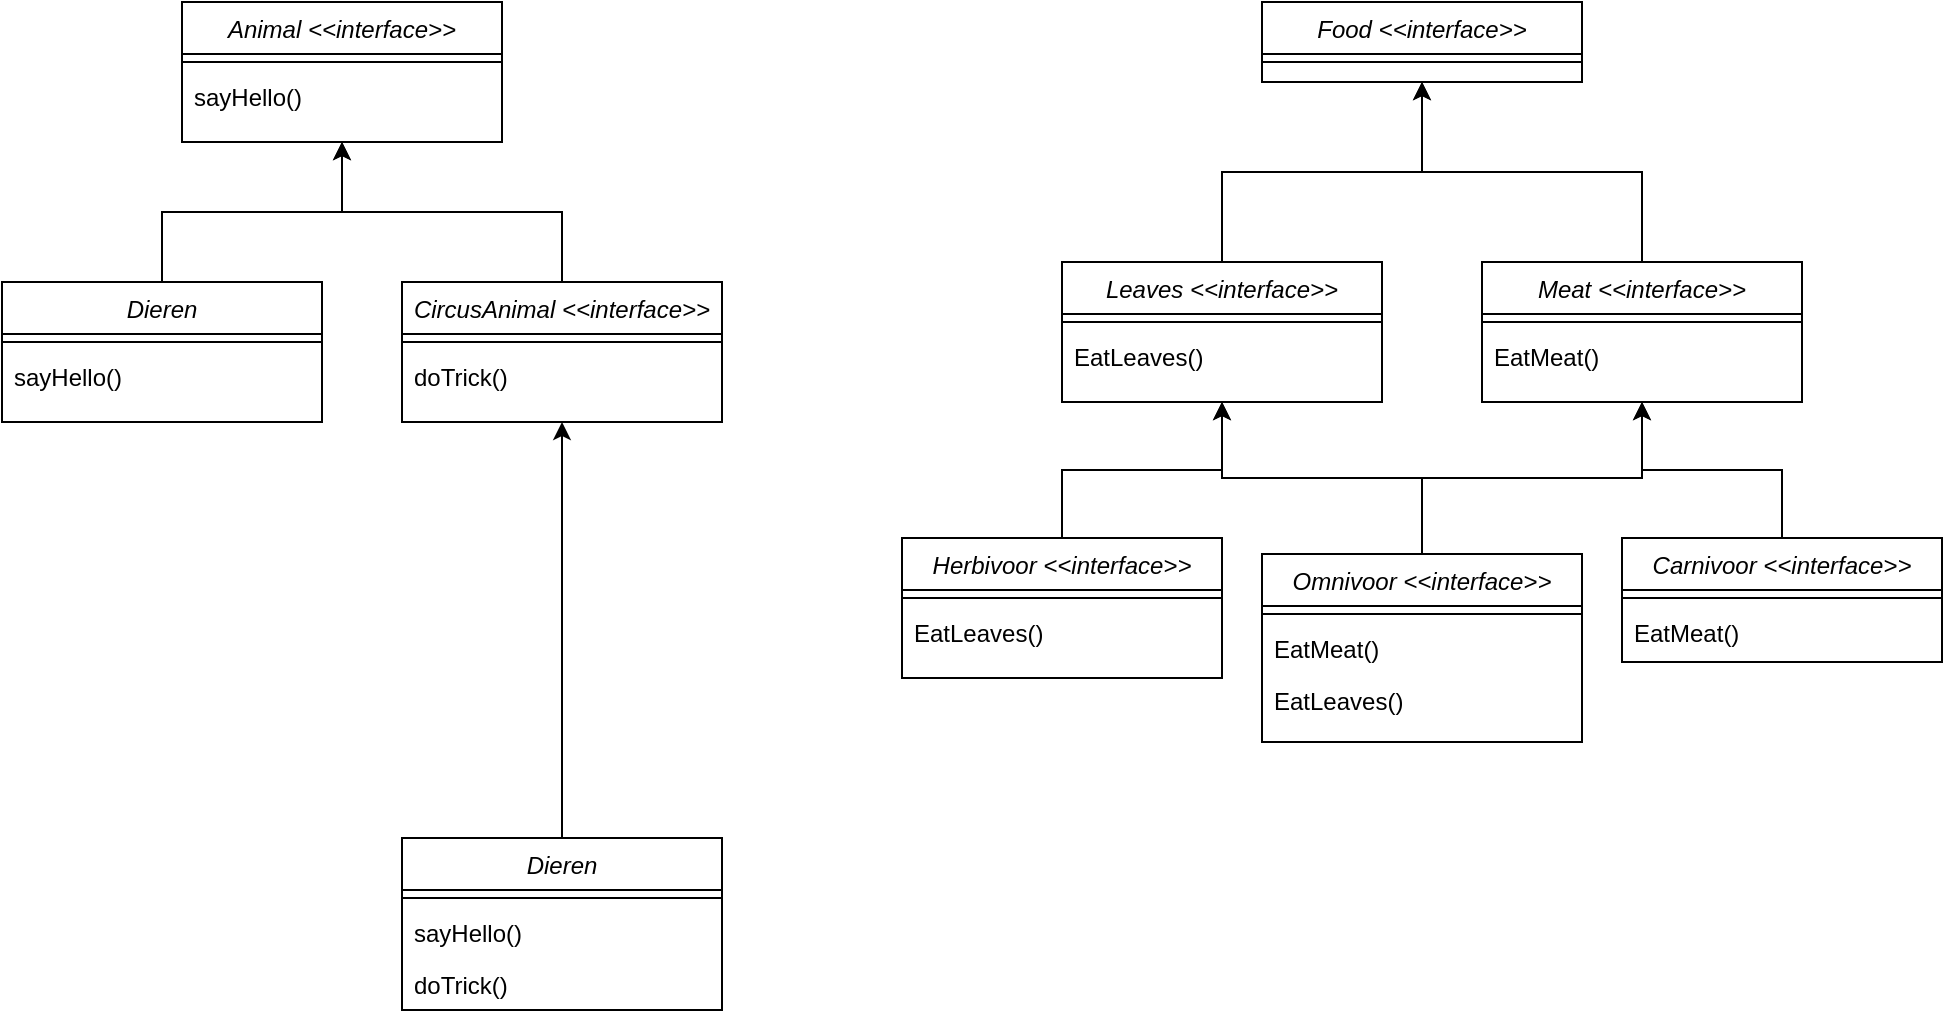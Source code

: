 <mxfile version="13.7.9" type="device"><diagram id="C5RBs43oDa-KdzZeNtuy" name="Page-1"><mxGraphModel dx="278" dy="594" grid="1" gridSize="10" guides="1" tooltips="1" connect="1" arrows="1" fold="1" page="1" pageScale="1" pageWidth="827" pageHeight="1169" math="0" shadow="0"><root><mxCell id="WIyWlLk6GJQsqaUBKTNV-0"/><mxCell id="WIyWlLk6GJQsqaUBKTNV-1" parent="WIyWlLk6GJQsqaUBKTNV-0"/><mxCell id="SMBSN783YVuVL1UO4SfT-0" value="Animal &lt;&lt;interface&gt;&gt;" style="swimlane;fontStyle=2;align=center;verticalAlign=top;childLayout=stackLayout;horizontal=1;startSize=26;horizontalStack=0;resizeParent=1;resizeLast=0;collapsible=1;marginBottom=0;rounded=0;shadow=0;strokeWidth=1;" vertex="1" parent="WIyWlLk6GJQsqaUBKTNV-1"><mxGeometry x="980" y="80" width="160" height="70" as="geometry"><mxRectangle x="230" y="140" width="160" height="26" as="alternateBounds"/></mxGeometry></mxCell><mxCell id="SMBSN783YVuVL1UO4SfT-4" value="" style="line;html=1;strokeWidth=1;align=left;verticalAlign=middle;spacingTop=-1;spacingLeft=3;spacingRight=3;rotatable=0;labelPosition=right;points=[];portConstraint=eastwest;" vertex="1" parent="SMBSN783YVuVL1UO4SfT-0"><mxGeometry y="26" width="160" height="8" as="geometry"/></mxCell><mxCell id="SMBSN783YVuVL1UO4SfT-1" value="sayHello()" style="text;align=left;verticalAlign=top;spacingLeft=4;spacingRight=4;overflow=hidden;rotatable=0;points=[[0,0.5],[1,0.5]];portConstraint=eastwest;" vertex="1" parent="SMBSN783YVuVL1UO4SfT-0"><mxGeometry y="34" width="160" height="26" as="geometry"/></mxCell><mxCell id="SMBSN783YVuVL1UO4SfT-17" style="edgeStyle=orthogonalEdgeStyle;rounded=0;orthogonalLoop=1;jettySize=auto;html=1;exitX=0.5;exitY=0;exitDx=0;exitDy=0;" edge="1" parent="WIyWlLk6GJQsqaUBKTNV-1" source="SMBSN783YVuVL1UO4SfT-6" target="SMBSN783YVuVL1UO4SfT-0"><mxGeometry relative="1" as="geometry"/></mxCell><mxCell id="SMBSN783YVuVL1UO4SfT-16" style="edgeStyle=orthogonalEdgeStyle;rounded=0;orthogonalLoop=1;jettySize=auto;html=1;exitX=0.5;exitY=0;exitDx=0;exitDy=0;" edge="1" parent="WIyWlLk6GJQsqaUBKTNV-1" source="SMBSN783YVuVL1UO4SfT-9" target="SMBSN783YVuVL1UO4SfT-0"><mxGeometry relative="1" as="geometry"/></mxCell><mxCell id="SMBSN783YVuVL1UO4SfT-18" style="edgeStyle=orthogonalEdgeStyle;rounded=0;orthogonalLoop=1;jettySize=auto;html=1;" edge="1" parent="WIyWlLk6GJQsqaUBKTNV-1" source="SMBSN783YVuVL1UO4SfT-12" target="SMBSN783YVuVL1UO4SfT-6"><mxGeometry relative="1" as="geometry"/></mxCell><mxCell id="SMBSN783YVuVL1UO4SfT-24" value="Food &lt;&lt;interface&gt;&gt;" style="swimlane;fontStyle=2;align=center;verticalAlign=top;childLayout=stackLayout;horizontal=1;startSize=26;horizontalStack=0;resizeParent=1;resizeLast=0;collapsible=1;marginBottom=0;rounded=0;shadow=0;strokeWidth=1;" vertex="1" parent="WIyWlLk6GJQsqaUBKTNV-1"><mxGeometry x="1520" y="80" width="160" height="40" as="geometry"><mxRectangle x="230" y="140" width="160" height="26" as="alternateBounds"/></mxGeometry></mxCell><mxCell id="SMBSN783YVuVL1UO4SfT-25" value="" style="line;html=1;strokeWidth=1;align=left;verticalAlign=middle;spacingTop=-1;spacingLeft=3;spacingRight=3;rotatable=0;labelPosition=right;points=[];portConstraint=eastwest;" vertex="1" parent="SMBSN783YVuVL1UO4SfT-24"><mxGeometry y="26" width="160" height="8" as="geometry"/></mxCell><mxCell id="SMBSN783YVuVL1UO4SfT-33" style="edgeStyle=orthogonalEdgeStyle;rounded=0;orthogonalLoop=1;jettySize=auto;html=1;exitX=0.5;exitY=0;exitDx=0;exitDy=0;" edge="1" parent="WIyWlLk6GJQsqaUBKTNV-1" source="SMBSN783YVuVL1UO4SfT-27" target="SMBSN783YVuVL1UO4SfT-24"><mxGeometry relative="1" as="geometry"/></mxCell><mxCell id="SMBSN783YVuVL1UO4SfT-27" value="Leaves &lt;&lt;interface&gt;&gt;" style="swimlane;fontStyle=2;align=center;verticalAlign=top;childLayout=stackLayout;horizontal=1;startSize=26;horizontalStack=0;resizeParent=1;resizeLast=0;collapsible=1;marginBottom=0;rounded=0;shadow=0;strokeWidth=1;" vertex="1" parent="WIyWlLk6GJQsqaUBKTNV-1"><mxGeometry x="1420" y="210" width="160" height="70" as="geometry"><mxRectangle x="230" y="140" width="160" height="26" as="alternateBounds"/></mxGeometry></mxCell><mxCell id="SMBSN783YVuVL1UO4SfT-28" value="" style="line;html=1;strokeWidth=1;align=left;verticalAlign=middle;spacingTop=-1;spacingLeft=3;spacingRight=3;rotatable=0;labelPosition=right;points=[];portConstraint=eastwest;" vertex="1" parent="SMBSN783YVuVL1UO4SfT-27"><mxGeometry y="26" width="160" height="8" as="geometry"/></mxCell><mxCell id="SMBSN783YVuVL1UO4SfT-29" value="EatLeaves()" style="text;align=left;verticalAlign=top;spacingLeft=4;spacingRight=4;overflow=hidden;rotatable=0;points=[[0,0.5],[1,0.5]];portConstraint=eastwest;" vertex="1" parent="SMBSN783YVuVL1UO4SfT-27"><mxGeometry y="34" width="160" height="26" as="geometry"/></mxCell><mxCell id="SMBSN783YVuVL1UO4SfT-34" style="edgeStyle=orthogonalEdgeStyle;rounded=0;orthogonalLoop=1;jettySize=auto;html=1;exitX=0.5;exitY=0;exitDx=0;exitDy=0;" edge="1" parent="WIyWlLk6GJQsqaUBKTNV-1" source="SMBSN783YVuVL1UO4SfT-30" target="SMBSN783YVuVL1UO4SfT-24"><mxGeometry relative="1" as="geometry"/></mxCell><mxCell id="SMBSN783YVuVL1UO4SfT-30" value="Meat &lt;&lt;interface&gt;&gt;" style="swimlane;fontStyle=2;align=center;verticalAlign=top;childLayout=stackLayout;horizontal=1;startSize=26;horizontalStack=0;resizeParent=1;resizeLast=0;collapsible=1;marginBottom=0;rounded=0;shadow=0;strokeWidth=1;" vertex="1" parent="WIyWlLk6GJQsqaUBKTNV-1"><mxGeometry x="1630" y="210" width="160" height="70" as="geometry"><mxRectangle x="230" y="140" width="160" height="26" as="alternateBounds"/></mxGeometry></mxCell><mxCell id="SMBSN783YVuVL1UO4SfT-31" value="" style="line;html=1;strokeWidth=1;align=left;verticalAlign=middle;spacingTop=-1;spacingLeft=3;spacingRight=3;rotatable=0;labelPosition=right;points=[];portConstraint=eastwest;" vertex="1" parent="SMBSN783YVuVL1UO4SfT-30"><mxGeometry y="26" width="160" height="8" as="geometry"/></mxCell><mxCell id="SMBSN783YVuVL1UO4SfT-32" value="EatMeat()" style="text;align=left;verticalAlign=top;spacingLeft=4;spacingRight=4;overflow=hidden;rotatable=0;points=[[0,0.5],[1,0.5]];portConstraint=eastwest;" vertex="1" parent="SMBSN783YVuVL1UO4SfT-30"><mxGeometry y="34" width="160" height="26" as="geometry"/></mxCell><mxCell id="SMBSN783YVuVL1UO4SfT-44" style="edgeStyle=orthogonalEdgeStyle;rounded=0;orthogonalLoop=1;jettySize=auto;html=1;exitX=0.5;exitY=0;exitDx=0;exitDy=0;" edge="1" parent="WIyWlLk6GJQsqaUBKTNV-1" source="SMBSN783YVuVL1UO4SfT-35" target="SMBSN783YVuVL1UO4SfT-27"><mxGeometry relative="1" as="geometry"/></mxCell><mxCell id="SMBSN783YVuVL1UO4SfT-46" style="edgeStyle=orthogonalEdgeStyle;rounded=0;orthogonalLoop=1;jettySize=auto;html=1;exitX=0.5;exitY=0;exitDx=0;exitDy=0;" edge="1" parent="WIyWlLk6GJQsqaUBKTNV-1" source="SMBSN783YVuVL1UO4SfT-41" target="SMBSN783YVuVL1UO4SfT-30"><mxGeometry relative="1" as="geometry"/></mxCell><mxCell id="SMBSN783YVuVL1UO4SfT-47" style="edgeStyle=orthogonalEdgeStyle;rounded=0;orthogonalLoop=1;jettySize=auto;html=1;exitX=0.5;exitY=0;exitDx=0;exitDy=0;" edge="1" parent="WIyWlLk6GJQsqaUBKTNV-1" source="SMBSN783YVuVL1UO4SfT-41" target="SMBSN783YVuVL1UO4SfT-27"><mxGeometry relative="1" as="geometry"/></mxCell><mxCell id="SMBSN783YVuVL1UO4SfT-45" style="edgeStyle=orthogonalEdgeStyle;rounded=0;orthogonalLoop=1;jettySize=auto;html=1;exitX=0.5;exitY=0;exitDx=0;exitDy=0;" edge="1" parent="WIyWlLk6GJQsqaUBKTNV-1" source="SMBSN783YVuVL1UO4SfT-38" target="SMBSN783YVuVL1UO4SfT-30"><mxGeometry relative="1" as="geometry"/></mxCell><mxCell id="SMBSN783YVuVL1UO4SfT-41" value="Omnivoor &lt;&lt;interface&gt;&gt;" style="swimlane;fontStyle=2;align=center;verticalAlign=top;childLayout=stackLayout;horizontal=1;startSize=26;horizontalStack=0;resizeParent=1;resizeLast=0;collapsible=1;marginBottom=0;rounded=0;shadow=0;strokeWidth=1;" vertex="1" parent="WIyWlLk6GJQsqaUBKTNV-1"><mxGeometry x="1520" y="356" width="160" height="94" as="geometry"><mxRectangle x="230" y="140" width="160" height="26" as="alternateBounds"/></mxGeometry></mxCell><mxCell id="SMBSN783YVuVL1UO4SfT-42" value="" style="line;html=1;strokeWidth=1;align=left;verticalAlign=middle;spacingTop=-1;spacingLeft=3;spacingRight=3;rotatable=0;labelPosition=right;points=[];portConstraint=eastwest;" vertex="1" parent="SMBSN783YVuVL1UO4SfT-41"><mxGeometry y="26" width="160" height="8" as="geometry"/></mxCell><mxCell id="SMBSN783YVuVL1UO4SfT-51" value="EatMeat()" style="text;align=left;verticalAlign=top;spacingLeft=4;spacingRight=4;overflow=hidden;rotatable=0;points=[[0,0.5],[1,0.5]];portConstraint=eastwest;" vertex="1" parent="SMBSN783YVuVL1UO4SfT-41"><mxGeometry y="34" width="160" height="26" as="geometry"/></mxCell><mxCell id="SMBSN783YVuVL1UO4SfT-49" value="EatLeaves()" style="text;align=left;verticalAlign=top;spacingLeft=4;spacingRight=4;overflow=hidden;rotatable=0;points=[[0,0.5],[1,0.5]];portConstraint=eastwest;" vertex="1" parent="SMBSN783YVuVL1UO4SfT-41"><mxGeometry y="60" width="160" height="26" as="geometry"/></mxCell><mxCell id="SMBSN783YVuVL1UO4SfT-35" value="Herbivoor &lt;&lt;interface&gt;&gt;" style="swimlane;fontStyle=2;align=center;verticalAlign=top;childLayout=stackLayout;horizontal=1;startSize=26;horizontalStack=0;resizeParent=1;resizeLast=0;collapsible=1;marginBottom=0;rounded=0;shadow=0;strokeWidth=1;" vertex="1" parent="WIyWlLk6GJQsqaUBKTNV-1"><mxGeometry x="1340" y="348" width="160" height="70" as="geometry"><mxRectangle x="230" y="140" width="160" height="26" as="alternateBounds"/></mxGeometry></mxCell><mxCell id="SMBSN783YVuVL1UO4SfT-36" value="" style="line;html=1;strokeWidth=1;align=left;verticalAlign=middle;spacingTop=-1;spacingLeft=3;spacingRight=3;rotatable=0;labelPosition=right;points=[];portConstraint=eastwest;" vertex="1" parent="SMBSN783YVuVL1UO4SfT-35"><mxGeometry y="26" width="160" height="8" as="geometry"/></mxCell><mxCell id="SMBSN783YVuVL1UO4SfT-48" value="EatLeaves()" style="text;align=left;verticalAlign=top;spacingLeft=4;spacingRight=4;overflow=hidden;rotatable=0;points=[[0,0.5],[1,0.5]];portConstraint=eastwest;" vertex="1" parent="SMBSN783YVuVL1UO4SfT-35"><mxGeometry y="34" width="160" height="26" as="geometry"/></mxCell><mxCell id="SMBSN783YVuVL1UO4SfT-38" value="Carnivoor &lt;&lt;interface&gt;&gt;" style="swimlane;fontStyle=2;align=center;verticalAlign=top;childLayout=stackLayout;horizontal=1;startSize=26;horizontalStack=0;resizeParent=1;resizeLast=0;collapsible=1;marginBottom=0;rounded=0;shadow=0;strokeWidth=1;" vertex="1" parent="WIyWlLk6GJQsqaUBKTNV-1"><mxGeometry x="1700" y="348" width="160" height="62" as="geometry"><mxRectangle x="230" y="140" width="160" height="26" as="alternateBounds"/></mxGeometry></mxCell><mxCell id="SMBSN783YVuVL1UO4SfT-39" value="" style="line;html=1;strokeWidth=1;align=left;verticalAlign=middle;spacingTop=-1;spacingLeft=3;spacingRight=3;rotatable=0;labelPosition=right;points=[];portConstraint=eastwest;" vertex="1" parent="SMBSN783YVuVL1UO4SfT-38"><mxGeometry y="26" width="160" height="8" as="geometry"/></mxCell><mxCell id="SMBSN783YVuVL1UO4SfT-50" value="EatMeat()" style="text;align=left;verticalAlign=top;spacingLeft=4;spacingRight=4;overflow=hidden;rotatable=0;points=[[0,0.5],[1,0.5]];portConstraint=eastwest;" vertex="1" parent="SMBSN783YVuVL1UO4SfT-38"><mxGeometry y="34" width="160" height="26" as="geometry"/></mxCell><mxCell id="SMBSN783YVuVL1UO4SfT-6" value="CircusAnimal &lt;&lt;interface&gt;&gt;" style="swimlane;fontStyle=2;align=center;verticalAlign=top;childLayout=stackLayout;horizontal=1;startSize=26;horizontalStack=0;resizeParent=1;resizeLast=0;collapsible=1;marginBottom=0;rounded=0;shadow=0;strokeWidth=1;" vertex="1" parent="WIyWlLk6GJQsqaUBKTNV-1"><mxGeometry x="1090" y="220" width="160" height="70" as="geometry"><mxRectangle x="230" y="140" width="160" height="26" as="alternateBounds"/></mxGeometry></mxCell><mxCell id="SMBSN783YVuVL1UO4SfT-7" value="" style="line;html=1;strokeWidth=1;align=left;verticalAlign=middle;spacingTop=-1;spacingLeft=3;spacingRight=3;rotatable=0;labelPosition=right;points=[];portConstraint=eastwest;" vertex="1" parent="SMBSN783YVuVL1UO4SfT-6"><mxGeometry y="26" width="160" height="8" as="geometry"/></mxCell><mxCell id="SMBSN783YVuVL1UO4SfT-8" value="doTrick()" style="text;align=left;verticalAlign=top;spacingLeft=4;spacingRight=4;overflow=hidden;rotatable=0;points=[[0,0.5],[1,0.5]];portConstraint=eastwest;" vertex="1" parent="SMBSN783YVuVL1UO4SfT-6"><mxGeometry y="34" width="160" height="26" as="geometry"/></mxCell><mxCell id="SMBSN783YVuVL1UO4SfT-12" value="Dieren" style="swimlane;fontStyle=2;align=center;verticalAlign=top;childLayout=stackLayout;horizontal=1;startSize=26;horizontalStack=0;resizeParent=1;resizeLast=0;collapsible=1;marginBottom=0;rounded=0;shadow=0;strokeWidth=1;" vertex="1" parent="WIyWlLk6GJQsqaUBKTNV-1"><mxGeometry x="1090" y="498" width="160" height="86" as="geometry"><mxRectangle x="230" y="140" width="160" height="26" as="alternateBounds"/></mxGeometry></mxCell><mxCell id="SMBSN783YVuVL1UO4SfT-13" value="" style="line;html=1;strokeWidth=1;align=left;verticalAlign=middle;spacingTop=-1;spacingLeft=3;spacingRight=3;rotatable=0;labelPosition=right;points=[];portConstraint=eastwest;" vertex="1" parent="SMBSN783YVuVL1UO4SfT-12"><mxGeometry y="26" width="160" height="8" as="geometry"/></mxCell><mxCell id="SMBSN783YVuVL1UO4SfT-14" value="sayHello()" style="text;align=left;verticalAlign=top;spacingLeft=4;spacingRight=4;overflow=hidden;rotatable=0;points=[[0,0.5],[1,0.5]];portConstraint=eastwest;" vertex="1" parent="SMBSN783YVuVL1UO4SfT-12"><mxGeometry y="34" width="160" height="26" as="geometry"/></mxCell><mxCell id="SMBSN783YVuVL1UO4SfT-23" value="doTrick()" style="text;align=left;verticalAlign=top;spacingLeft=4;spacingRight=4;overflow=hidden;rotatable=0;points=[[0,0.5],[1,0.5]];portConstraint=eastwest;" vertex="1" parent="SMBSN783YVuVL1UO4SfT-12"><mxGeometry y="60" width="160" height="26" as="geometry"/></mxCell><mxCell id="SMBSN783YVuVL1UO4SfT-9" value="Dieren" style="swimlane;fontStyle=2;align=center;verticalAlign=top;childLayout=stackLayout;horizontal=1;startSize=26;horizontalStack=0;resizeParent=1;resizeLast=0;collapsible=1;marginBottom=0;rounded=0;shadow=0;strokeWidth=1;" vertex="1" parent="WIyWlLk6GJQsqaUBKTNV-1"><mxGeometry x="890" y="220" width="160" height="70" as="geometry"><mxRectangle x="230" y="140" width="160" height="26" as="alternateBounds"/></mxGeometry></mxCell><mxCell id="SMBSN783YVuVL1UO4SfT-10" value="" style="line;html=1;strokeWidth=1;align=left;verticalAlign=middle;spacingTop=-1;spacingLeft=3;spacingRight=3;rotatable=0;labelPosition=right;points=[];portConstraint=eastwest;" vertex="1" parent="SMBSN783YVuVL1UO4SfT-9"><mxGeometry y="26" width="160" height="8" as="geometry"/></mxCell><mxCell id="SMBSN783YVuVL1UO4SfT-11" value="sayHello()" style="text;align=left;verticalAlign=top;spacingLeft=4;spacingRight=4;overflow=hidden;rotatable=0;points=[[0,0.5],[1,0.5]];portConstraint=eastwest;" vertex="1" parent="SMBSN783YVuVL1UO4SfT-9"><mxGeometry y="34" width="160" height="26" as="geometry"/></mxCell></root></mxGraphModel></diagram></mxfile>